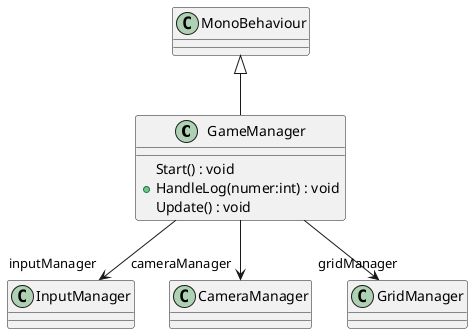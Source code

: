 @startuml
class GameManager {
    Start() : void
    + HandleLog(numer:int) : void
    Update() : void
}
MonoBehaviour <|-- GameManager
GameManager --> "inputManager" InputManager
GameManager --> "cameraManager" CameraManager
GameManager --> "gridManager" GridManager
@enduml
